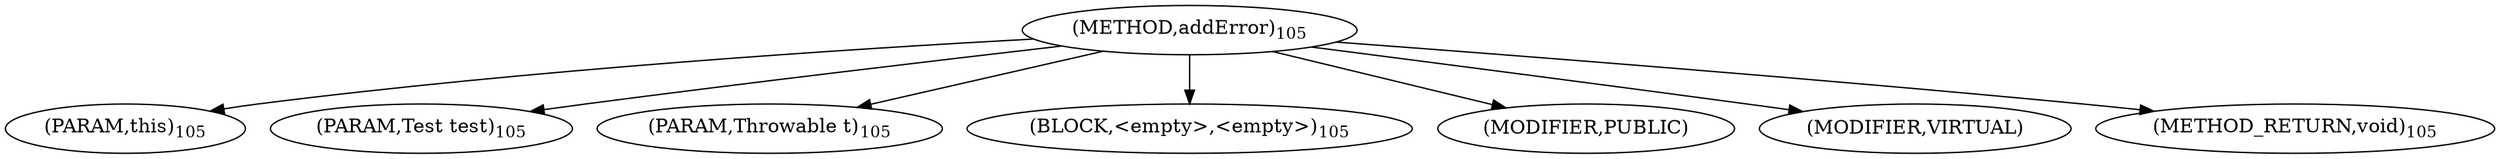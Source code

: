 digraph "addError" {  
"156" [label = <(METHOD,addError)<SUB>105</SUB>> ]
"157" [label = <(PARAM,this)<SUB>105</SUB>> ]
"158" [label = <(PARAM,Test test)<SUB>105</SUB>> ]
"159" [label = <(PARAM,Throwable t)<SUB>105</SUB>> ]
"160" [label = <(BLOCK,&lt;empty&gt;,&lt;empty&gt;)<SUB>105</SUB>> ]
"161" [label = <(MODIFIER,PUBLIC)> ]
"162" [label = <(MODIFIER,VIRTUAL)> ]
"163" [label = <(METHOD_RETURN,void)<SUB>105</SUB>> ]
  "156" -> "157" 
  "156" -> "158" 
  "156" -> "159" 
  "156" -> "160" 
  "156" -> "161" 
  "156" -> "162" 
  "156" -> "163" 
}
